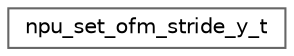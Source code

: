 digraph "Graphical Class Hierarchy"
{
 // LATEX_PDF_SIZE
  bgcolor="transparent";
  edge [fontname=Helvetica,fontsize=10,labelfontname=Helvetica,labelfontsize=10];
  node [fontname=Helvetica,fontsize=10,shape=box,height=0.2,width=0.4];
  rankdir="LR";
  Node0 [id="Node000000",label="npu_set_ofm_stride_y_t",height=0.2,width=0.4,color="grey40", fillcolor="white", style="filled",URL="$structnpu__set__ofm__stride__y__t.html",tooltip=" "];
}
